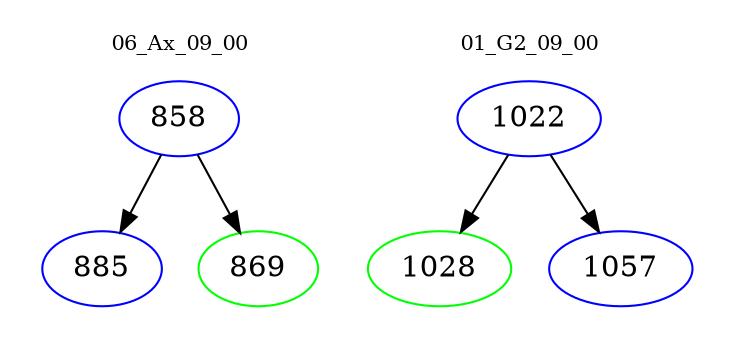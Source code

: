 digraph{
subgraph cluster_0 {
color = white
label = "06_Ax_09_00";
fontsize=10;
T0_858 [label="858", color="blue"]
T0_858 -> T0_885 [color="black"]
T0_885 [label="885", color="blue"]
T0_858 -> T0_869 [color="black"]
T0_869 [label="869", color="green"]
}
subgraph cluster_1 {
color = white
label = "01_G2_09_00";
fontsize=10;
T1_1022 [label="1022", color="blue"]
T1_1022 -> T1_1028 [color="black"]
T1_1028 [label="1028", color="green"]
T1_1022 -> T1_1057 [color="black"]
T1_1057 [label="1057", color="blue"]
}
}
